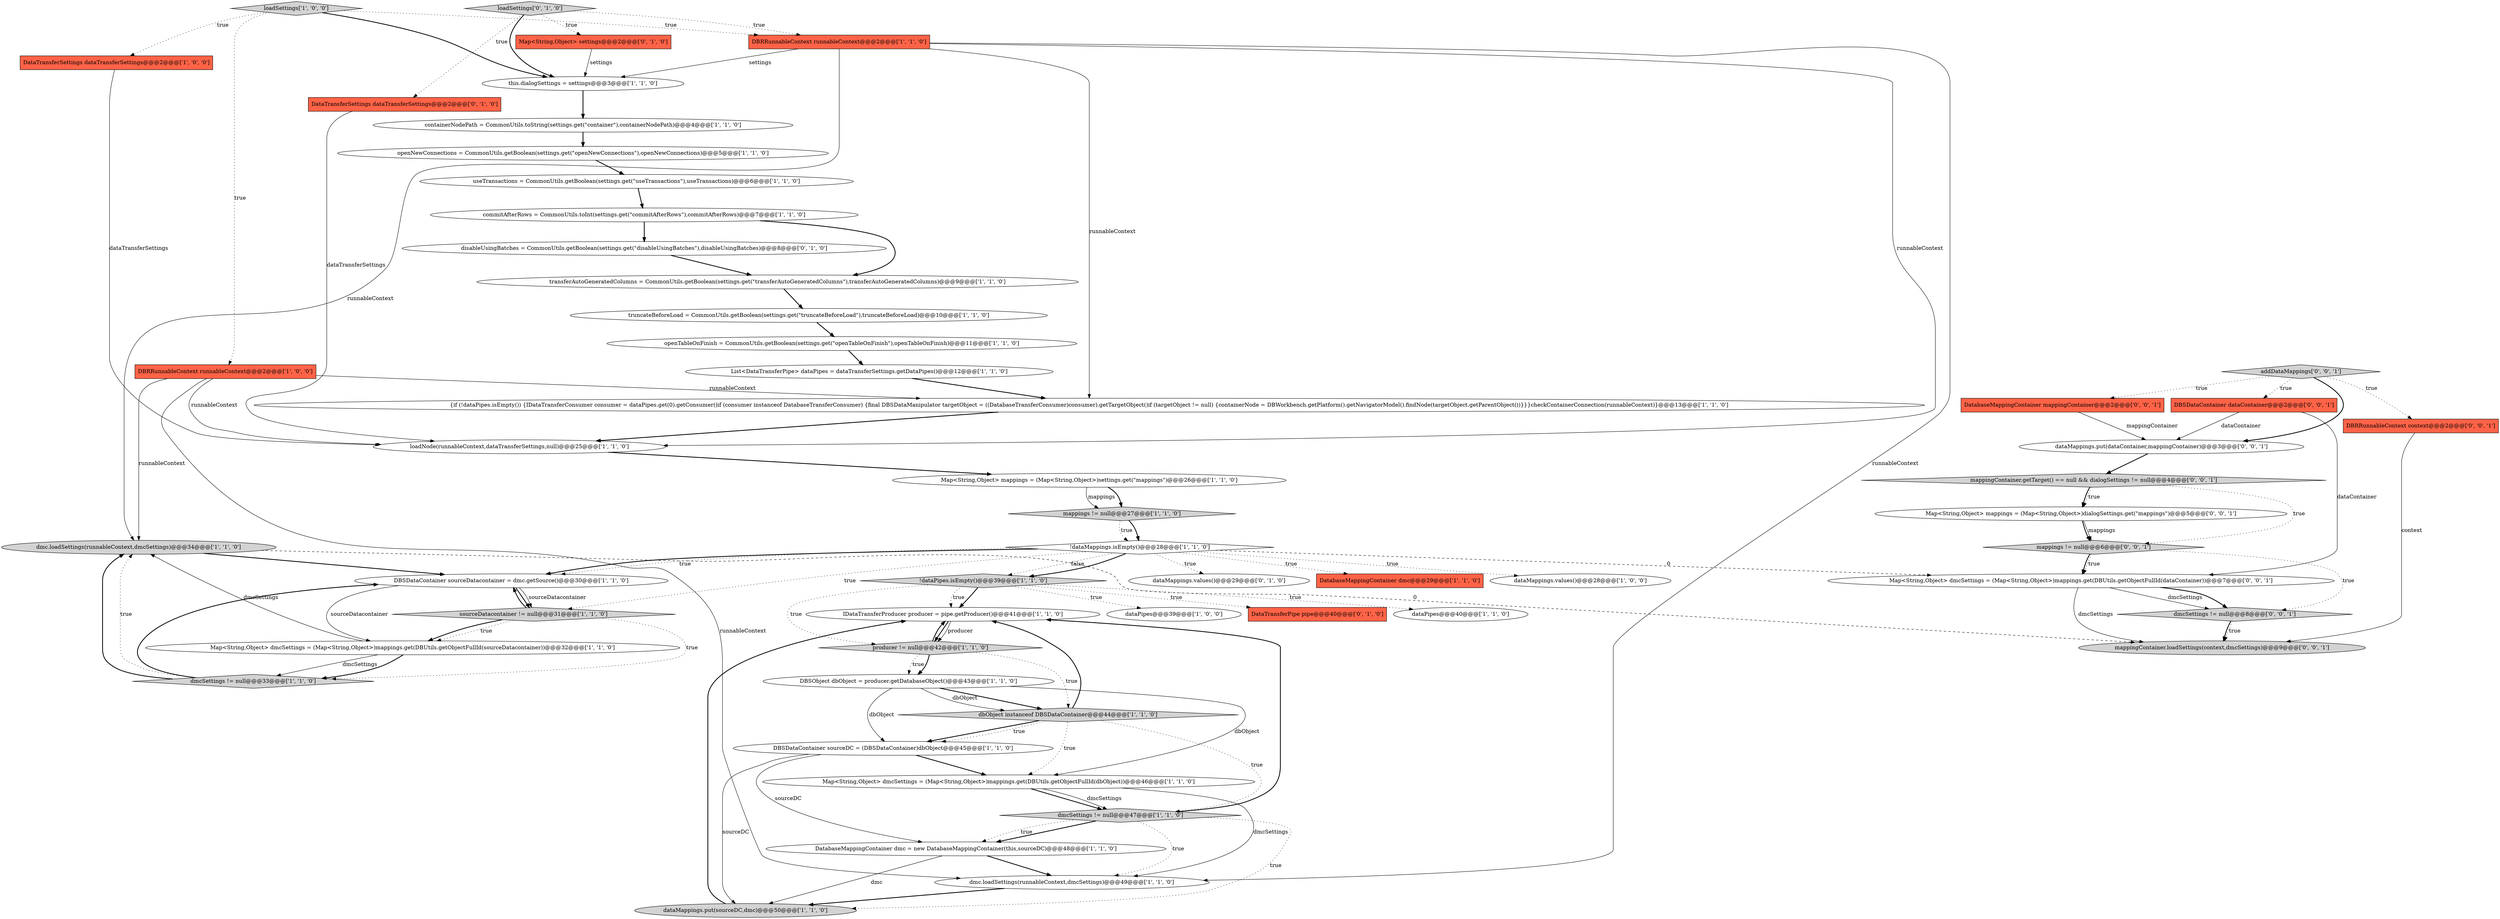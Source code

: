 digraph {
44 [style = filled, label = "dataMappings.put(dataContainer,mappingContainer)@@@3@@@['0', '0', '1']", fillcolor = white, shape = ellipse image = "AAA0AAABBB3BBB"];
7 [style = filled, label = "Map<String,Object> dmcSettings = (Map<String,Object>)mappings.get(DBUtils.getObjectFullId(sourceDatacontainer))@@@32@@@['1', '1', '0']", fillcolor = white, shape = ellipse image = "AAA0AAABBB1BBB"];
16 [style = filled, label = "DBSObject dbObject = producer.getDatabaseObject()@@@43@@@['1', '1', '0']", fillcolor = white, shape = ellipse image = "AAA0AAABBB1BBB"];
17 [style = filled, label = "DataTransferSettings dataTransferSettings@@@2@@@['1', '0', '0']", fillcolor = tomato, shape = box image = "AAA0AAABBB1BBB"];
23 [style = filled, label = "IDataTransferProducer producer = pipe.getProducer()@@@41@@@['1', '1', '0']", fillcolor = white, shape = ellipse image = "AAA0AAABBB1BBB"];
15 [style = filled, label = "loadSettings['1', '0', '0']", fillcolor = lightgray, shape = diamond image = "AAA0AAABBB1BBB"];
18 [style = filled, label = "DBRRunnableContext runnableContext@@@2@@@['1', '1', '0']", fillcolor = tomato, shape = box image = "AAA0AAABBB1BBB"];
6 [style = filled, label = "dmcSettings != null@@@33@@@['1', '1', '0']", fillcolor = lightgray, shape = diamond image = "AAA0AAABBB1BBB"];
43 [style = filled, label = "disableUsingBatches = CommonUtils.getBoolean(settings.get(\"disableUsingBatches\"),disableUsingBatches)@@@8@@@['0', '1', '0']", fillcolor = white, shape = ellipse image = "AAA1AAABBB2BBB"];
35 [style = filled, label = "openTableOnFinish = CommonUtils.getBoolean(settings.get(\"openTableOnFinish\"),openTableOnFinish)@@@11@@@['1', '1', '0']", fillcolor = white, shape = ellipse image = "AAA0AAABBB1BBB"];
0 [style = filled, label = "DBSDataContainer sourceDC = (DBSDataContainer)dbObject@@@45@@@['1', '1', '0']", fillcolor = white, shape = ellipse image = "AAA0AAABBB1BBB"];
46 [style = filled, label = "Map<String,Object> dmcSettings = (Map<String,Object>)mappings.get(DBUtils.getObjectFullId(dataContainer))@@@7@@@['0', '0', '1']", fillcolor = white, shape = ellipse image = "AAA0AAABBB3BBB"];
33 [style = filled, label = "truncateBeforeLoad = CommonUtils.getBoolean(settings.get(\"truncateBeforeLoad\"),truncateBeforeLoad)@@@10@@@['1', '1', '0']", fillcolor = white, shape = ellipse image = "AAA0AAABBB1BBB"];
10 [style = filled, label = "transferAutoGeneratedColumns = CommonUtils.getBoolean(settings.get(\"transferAutoGeneratedColumns\"),transferAutoGeneratedColumns)@@@9@@@['1', '1', '0']", fillcolor = white, shape = ellipse image = "AAA0AAABBB1BBB"];
47 [style = filled, label = "DBRRunnableContext context@@@2@@@['0', '0', '1']", fillcolor = tomato, shape = box image = "AAA0AAABBB3BBB"];
51 [style = filled, label = "addDataMappings['0', '0', '1']", fillcolor = lightgray, shape = diamond image = "AAA0AAABBB3BBB"];
5 [style = filled, label = "loadNode(runnableContext,dataTransferSettings,null)@@@25@@@['1', '1', '0']", fillcolor = white, shape = ellipse image = "AAA0AAABBB1BBB"];
8 [style = filled, label = "dataPipes@@@39@@@['1', '0', '0']", fillcolor = white, shape = ellipse image = "AAA0AAABBB1BBB"];
29 [style = filled, label = "producer != null@@@42@@@['1', '1', '0']", fillcolor = lightgray, shape = diamond image = "AAA0AAABBB1BBB"];
40 [style = filled, label = "loadSettings['0', '1', '0']", fillcolor = lightgray, shape = diamond image = "AAA0AAABBB2BBB"];
1 [style = filled, label = "containerNodePath = CommonUtils.toString(settings.get(\"container\"),containerNodePath)@@@4@@@['1', '1', '0']", fillcolor = white, shape = ellipse image = "AAA0AAABBB1BBB"];
12 [style = filled, label = "openNewConnections = CommonUtils.getBoolean(settings.get(\"openNewConnections\"),openNewConnections)@@@5@@@['1', '1', '0']", fillcolor = white, shape = ellipse image = "AAA0AAABBB1BBB"];
14 [style = filled, label = "DBRRunnableContext runnableContext@@@2@@@['1', '0', '0']", fillcolor = tomato, shape = box image = "AAA0AAABBB1BBB"];
9 [style = filled, label = "useTransactions = CommonUtils.getBoolean(settings.get(\"useTransactions\"),useTransactions)@@@6@@@['1', '1', '0']", fillcolor = white, shape = ellipse image = "AAA0AAABBB1BBB"];
21 [style = filled, label = "List<DataTransferPipe> dataPipes = dataTransferSettings.getDataPipes()@@@12@@@['1', '1', '0']", fillcolor = white, shape = ellipse image = "AAA0AAABBB1BBB"];
25 [style = filled, label = "DBSDataContainer sourceDatacontainer = dmc.getSource()@@@30@@@['1', '1', '0']", fillcolor = white, shape = ellipse image = "AAA0AAABBB1BBB"];
20 [style = filled, label = "!dataPipes.isEmpty()@@@39@@@['1', '1', '0']", fillcolor = lightgray, shape = diamond image = "AAA0AAABBB1BBB"];
11 [style = filled, label = "dmcSettings != null@@@47@@@['1', '1', '0']", fillcolor = lightgray, shape = diamond image = "AAA0AAABBB1BBB"];
52 [style = filled, label = "DatabaseMappingContainer mappingContainer@@@2@@@['0', '0', '1']", fillcolor = tomato, shape = box image = "AAA0AAABBB3BBB"];
32 [style = filled, label = "this.dialogSettings = settings@@@3@@@['1', '1', '0']", fillcolor = white, shape = ellipse image = "AAA0AAABBB1BBB"];
3 [style = filled, label = "commitAfterRows = CommonUtils.toInt(settings.get(\"commitAfterRows\"),commitAfterRows)@@@7@@@['1', '1', '0']", fillcolor = white, shape = ellipse image = "AAA0AAABBB1BBB"];
54 [style = filled, label = "Map<String,Object> mappings = (Map<String,Object>)dialogSettings.get(\"mappings\")@@@5@@@['0', '0', '1']", fillcolor = white, shape = ellipse image = "AAA0AAABBB3BBB"];
27 [style = filled, label = "dataMappings.values()@@@28@@@['1', '0', '0']", fillcolor = white, shape = ellipse image = "AAA0AAABBB1BBB"];
41 [style = filled, label = "Map<String,Object> settings@@@2@@@['0', '1', '0']", fillcolor = tomato, shape = box image = "AAA0AAABBB2BBB"];
24 [style = filled, label = "!dataMappings.isEmpty()@@@28@@@['1', '1', '0']", fillcolor = white, shape = diamond image = "AAA0AAABBB1BBB"];
28 [style = filled, label = "Map<String,Object> dmcSettings = (Map<String,Object>)mappings.get(DBUtils.getObjectFullId(dbObject))@@@46@@@['1', '1', '0']", fillcolor = white, shape = ellipse image = "AAA0AAABBB1BBB"];
38 [style = filled, label = "dataMappings.values()@@@29@@@['0', '1', '0']", fillcolor = white, shape = ellipse image = "AAA0AAABBB2BBB"];
26 [style = filled, label = "sourceDatacontainer != null@@@31@@@['1', '1', '0']", fillcolor = lightgray, shape = diamond image = "AAA0AAABBB1BBB"];
53 [style = filled, label = "mappingContainer.loadSettings(context,dmcSettings)@@@9@@@['0', '0', '1']", fillcolor = lightgray, shape = ellipse image = "AAA0AAABBB3BBB"];
48 [style = filled, label = "mappings != null@@@6@@@['0', '0', '1']", fillcolor = lightgray, shape = diamond image = "AAA0AAABBB3BBB"];
19 [style = filled, label = "dmc.loadSettings(runnableContext,dmcSettings)@@@34@@@['1', '1', '0']", fillcolor = lightgray, shape = ellipse image = "AAA0AAABBB1BBB"];
37 [style = filled, label = "Map<String,Object> mappings = (Map<String,Object>)settings.get(\"mappings\")@@@26@@@['1', '1', '0']", fillcolor = white, shape = ellipse image = "AAA0AAABBB1BBB"];
49 [style = filled, label = "DBSDataContainer dataContainer@@@2@@@['0', '0', '1']", fillcolor = tomato, shape = box image = "AAA0AAABBB3BBB"];
45 [style = filled, label = "dmcSettings != null@@@8@@@['0', '0', '1']", fillcolor = lightgray, shape = diamond image = "AAA0AAABBB3BBB"];
30 [style = filled, label = "DatabaseMappingContainer dmc@@@29@@@['1', '1', '0']", fillcolor = tomato, shape = box image = "AAA0AAABBB1BBB"];
39 [style = filled, label = "DataTransferPipe pipe@@@40@@@['0', '1', '0']", fillcolor = tomato, shape = box image = "AAA0AAABBB2BBB"];
50 [style = filled, label = "mappingContainer.getTarget() == null && dialogSettings != null@@@4@@@['0', '0', '1']", fillcolor = lightgray, shape = diamond image = "AAA0AAABBB3BBB"];
13 [style = filled, label = "dataMappings.put(sourceDC,dmc)@@@50@@@['1', '1', '0']", fillcolor = lightgray, shape = ellipse image = "AAA0AAABBB1BBB"];
22 [style = filled, label = "dataPipes@@@40@@@['1', '1', '0']", fillcolor = white, shape = ellipse image = "AAA0AAABBB1BBB"];
31 [style = filled, label = "DatabaseMappingContainer dmc = new DatabaseMappingContainer(this,sourceDC)@@@48@@@['1', '1', '0']", fillcolor = white, shape = ellipse image = "AAA0AAABBB1BBB"];
34 [style = filled, label = "dmc.loadSettings(runnableContext,dmcSettings)@@@49@@@['1', '1', '0']", fillcolor = white, shape = ellipse image = "AAA0AAABBB1BBB"];
2 [style = filled, label = "mappings != null@@@27@@@['1', '1', '0']", fillcolor = lightgray, shape = diamond image = "AAA0AAABBB1BBB"];
36 [style = filled, label = "dbObject instanceof DBSDataContainer@@@44@@@['1', '1', '0']", fillcolor = lightgray, shape = diamond image = "AAA0AAABBB1BBB"];
4 [style = filled, label = "{if (!dataPipes.isEmpty()) {IDataTransferConsumer consumer = dataPipes.get(0).getConsumer()if (consumer instanceof DatabaseTransferConsumer) {final DBSDataManipulator targetObject = ((DatabaseTransferConsumer)consumer).getTargetObject()if (targetObject != null) {containerNode = DBWorkbench.getPlatform().getNavigatorModel().findNode(targetObject.getParentObject())}}}checkContainerConnection(runnableContext)}@@@13@@@['1', '1', '0']", fillcolor = white, shape = ellipse image = "AAA0AAABBB1BBB"];
42 [style = filled, label = "DataTransferSettings dataTransferSettings@@@2@@@['0', '1', '0']", fillcolor = tomato, shape = box image = "AAA0AAABBB2BBB"];
3->10 [style = bold, label=""];
20->23 [style = bold, label=""];
40->18 [style = dotted, label="true"];
7->6 [style = solid, label="dmcSettings"];
50->48 [style = dotted, label="true"];
40->42 [style = dotted, label="true"];
29->36 [style = dotted, label="true"];
7->19 [style = solid, label="dmcSettings"];
50->54 [style = dotted, label="true"];
36->11 [style = dotted, label="true"];
25->26 [style = bold, label=""];
15->18 [style = dotted, label="true"];
49->44 [style = solid, label="dataContainer"];
7->6 [style = bold, label=""];
43->10 [style = bold, label=""];
26->7 [style = dotted, label="true"];
37->2 [style = bold, label=""];
6->19 [style = bold, label=""];
18->19 [style = solid, label="runnableContext"];
14->34 [style = solid, label="runnableContext"];
48->46 [style = dotted, label="true"];
26->25 [style = bold, label=""];
19->53 [style = dashed, label="0"];
20->39 [style = dotted, label="true"];
46->45 [style = solid, label="dmcSettings"];
49->46 [style = solid, label="dataContainer"];
11->23 [style = bold, label=""];
6->25 [style = bold, label=""];
35->21 [style = bold, label=""];
28->11 [style = bold, label=""];
18->34 [style = solid, label="runnableContext"];
21->4 [style = bold, label=""];
24->20 [style = dotted, label="false"];
31->34 [style = bold, label=""];
26->6 [style = dotted, label="true"];
16->0 [style = solid, label="dbObject"];
23->29 [style = bold, label=""];
50->54 [style = bold, label=""];
45->53 [style = dotted, label="true"];
40->32 [style = bold, label=""];
29->16 [style = dotted, label="true"];
11->31 [style = bold, label=""];
3->43 [style = bold, label=""];
1->12 [style = bold, label=""];
20->29 [style = dotted, label="true"];
28->34 [style = solid, label="dmcSettings"];
40->41 [style = dotted, label="true"];
18->5 [style = solid, label="runnableContext"];
32->1 [style = bold, label=""];
12->9 [style = bold, label=""];
5->37 [style = bold, label=""];
14->5 [style = solid, label="runnableContext"];
46->45 [style = bold, label=""];
33->35 [style = bold, label=""];
23->29 [style = solid, label="producer"];
44->50 [style = bold, label=""];
24->38 [style = dotted, label="true"];
25->7 [style = solid, label="sourceDatacontainer"];
2->24 [style = bold, label=""];
24->25 [style = bold, label=""];
24->25 [style = dotted, label="true"];
11->34 [style = dotted, label="true"];
15->32 [style = bold, label=""];
24->30 [style = dotted, label="true"];
34->13 [style = bold, label=""];
15->17 [style = dotted, label="true"];
2->24 [style = dotted, label="true"];
0->31 [style = solid, label="sourceDC"];
0->13 [style = solid, label="sourceDC"];
24->20 [style = bold, label=""];
6->19 [style = dotted, label="true"];
13->23 [style = bold, label=""];
18->32 [style = solid, label="settings"];
20->23 [style = dotted, label="true"];
45->53 [style = bold, label=""];
51->47 [style = dotted, label="true"];
19->25 [style = bold, label=""];
29->16 [style = bold, label=""];
47->53 [style = solid, label="context"];
18->4 [style = solid, label="runnableContext"];
42->5 [style = solid, label="dataTransferSettings"];
36->0 [style = bold, label=""];
37->2 [style = solid, label="mappings"];
15->14 [style = dotted, label="true"];
11->13 [style = dotted, label="true"];
16->28 [style = solid, label="dbObject"];
36->28 [style = dotted, label="true"];
36->0 [style = dotted, label="true"];
46->53 [style = solid, label="dmcSettings"];
25->26 [style = solid, label="sourceDatacontainer"];
24->26 [style = dotted, label="true"];
51->44 [style = bold, label=""];
4->5 [style = bold, label=""];
24->46 [style = dashed, label="0"];
9->3 [style = bold, label=""];
17->5 [style = solid, label="dataTransferSettings"];
16->36 [style = bold, label=""];
28->11 [style = solid, label="dmcSettings"];
36->23 [style = bold, label=""];
29->23 [style = bold, label=""];
11->31 [style = dotted, label="true"];
54->48 [style = solid, label="mappings"];
20->22 [style = dotted, label="true"];
48->46 [style = bold, label=""];
54->48 [style = bold, label=""];
14->4 [style = solid, label="runnableContext"];
16->36 [style = solid, label="dbObject"];
26->7 [style = bold, label=""];
31->13 [style = solid, label="dmc"];
24->27 [style = dotted, label="true"];
48->45 [style = dotted, label="true"];
14->19 [style = solid, label="runnableContext"];
0->28 [style = bold, label=""];
51->49 [style = dotted, label="true"];
41->32 [style = solid, label="settings"];
20->8 [style = dotted, label="true"];
52->44 [style = solid, label="mappingContainer"];
10->33 [style = bold, label=""];
51->52 [style = dotted, label="true"];
}
